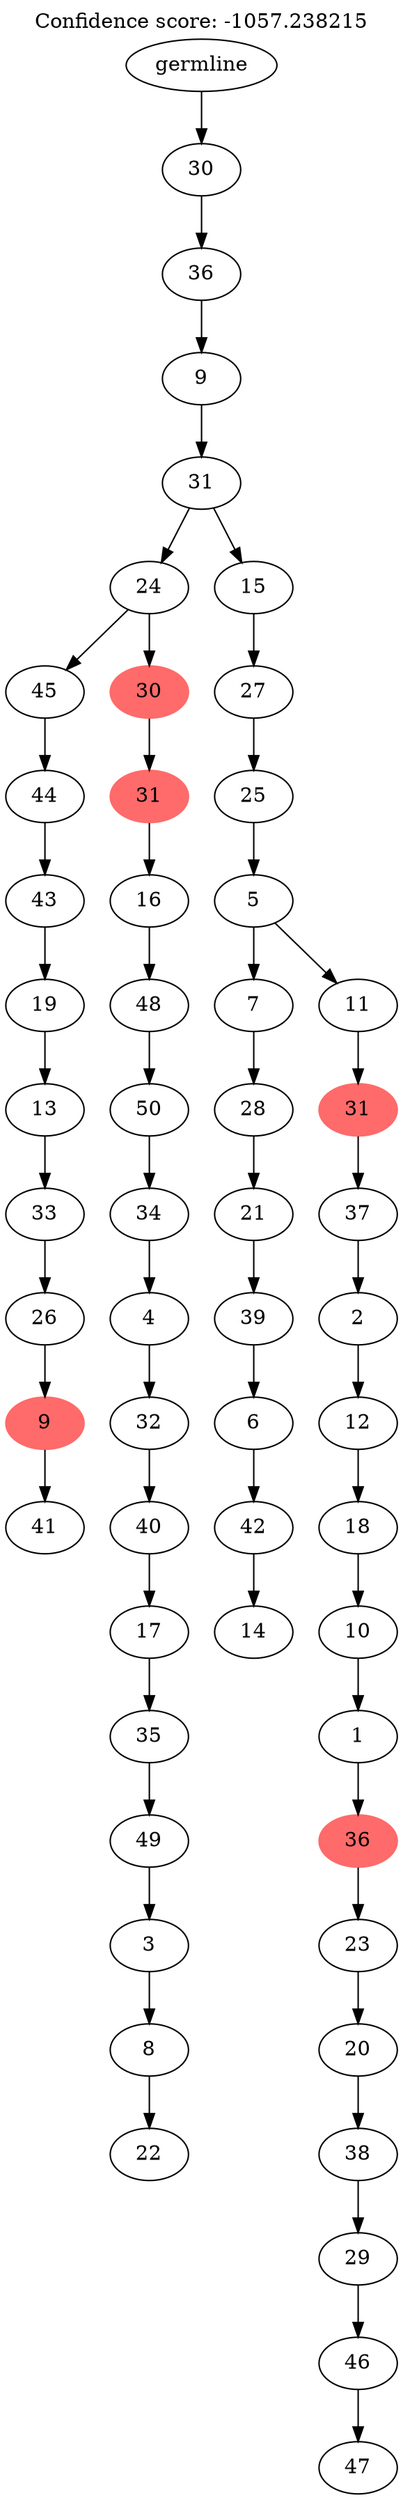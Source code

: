 digraph g {
	"54" -> "55";
	"55" [label="41"];
	"53" -> "54";
	"54" [color=indianred1, style=filled, label="9"];
	"52" -> "53";
	"53" [label="26"];
	"51" -> "52";
	"52" [label="33"];
	"50" -> "51";
	"51" [label="13"];
	"49" -> "50";
	"50" [label="19"];
	"48" -> "49";
	"49" [label="43"];
	"47" -> "48";
	"48" [label="44"];
	"45" -> "46";
	"46" [label="22"];
	"44" -> "45";
	"45" [label="8"];
	"43" -> "44";
	"44" [label="3"];
	"42" -> "43";
	"43" [label="49"];
	"41" -> "42";
	"42" [label="35"];
	"40" -> "41";
	"41" [label="17"];
	"39" -> "40";
	"40" [label="40"];
	"38" -> "39";
	"39" [label="32"];
	"37" -> "38";
	"38" [label="4"];
	"36" -> "37";
	"37" [label="34"];
	"35" -> "36";
	"36" [label="50"];
	"34" -> "35";
	"35" [label="48"];
	"33" -> "34";
	"34" [label="16"];
	"32" -> "33";
	"33" [color=indianred1, style=filled, label="31"];
	"31" -> "32";
	"32" [color=indianred1, style=filled, label="30"];
	"31" -> "47";
	"47" [label="45"];
	"29" -> "30";
	"30" [label="14"];
	"28" -> "29";
	"29" [label="42"];
	"27" -> "28";
	"28" [label="6"];
	"26" -> "27";
	"27" [label="39"];
	"25" -> "26";
	"26" [label="21"];
	"24" -> "25";
	"25" [label="28"];
	"22" -> "23";
	"23" [label="47"];
	"21" -> "22";
	"22" [label="46"];
	"20" -> "21";
	"21" [label="29"];
	"19" -> "20";
	"20" [label="38"];
	"18" -> "19";
	"19" [label="20"];
	"17" -> "18";
	"18" [label="23"];
	"16" -> "17";
	"17" [color=indianred1, style=filled, label="36"];
	"15" -> "16";
	"16" [label="1"];
	"14" -> "15";
	"15" [label="10"];
	"13" -> "14";
	"14" [label="18"];
	"12" -> "13";
	"13" [label="12"];
	"11" -> "12";
	"12" [label="2"];
	"10" -> "11";
	"11" [label="37"];
	"9" -> "10";
	"10" [color=indianred1, style=filled, label="31"];
	"8" -> "9";
	"9" [label="11"];
	"8" -> "24";
	"24" [label="7"];
	"7" -> "8";
	"8" [label="5"];
	"6" -> "7";
	"7" [label="25"];
	"5" -> "6";
	"6" [label="27"];
	"4" -> "5";
	"5" [label="15"];
	"4" -> "31";
	"31" [label="24"];
	"3" -> "4";
	"4" [label="31"];
	"2" -> "3";
	"3" [label="9"];
	"1" -> "2";
	"2" [label="36"];
	"0" -> "1";
	"1" [label="30"];
	"0" [label="germline"];
	labelloc="t";
	label="Confidence score: -1057.238215";
}
